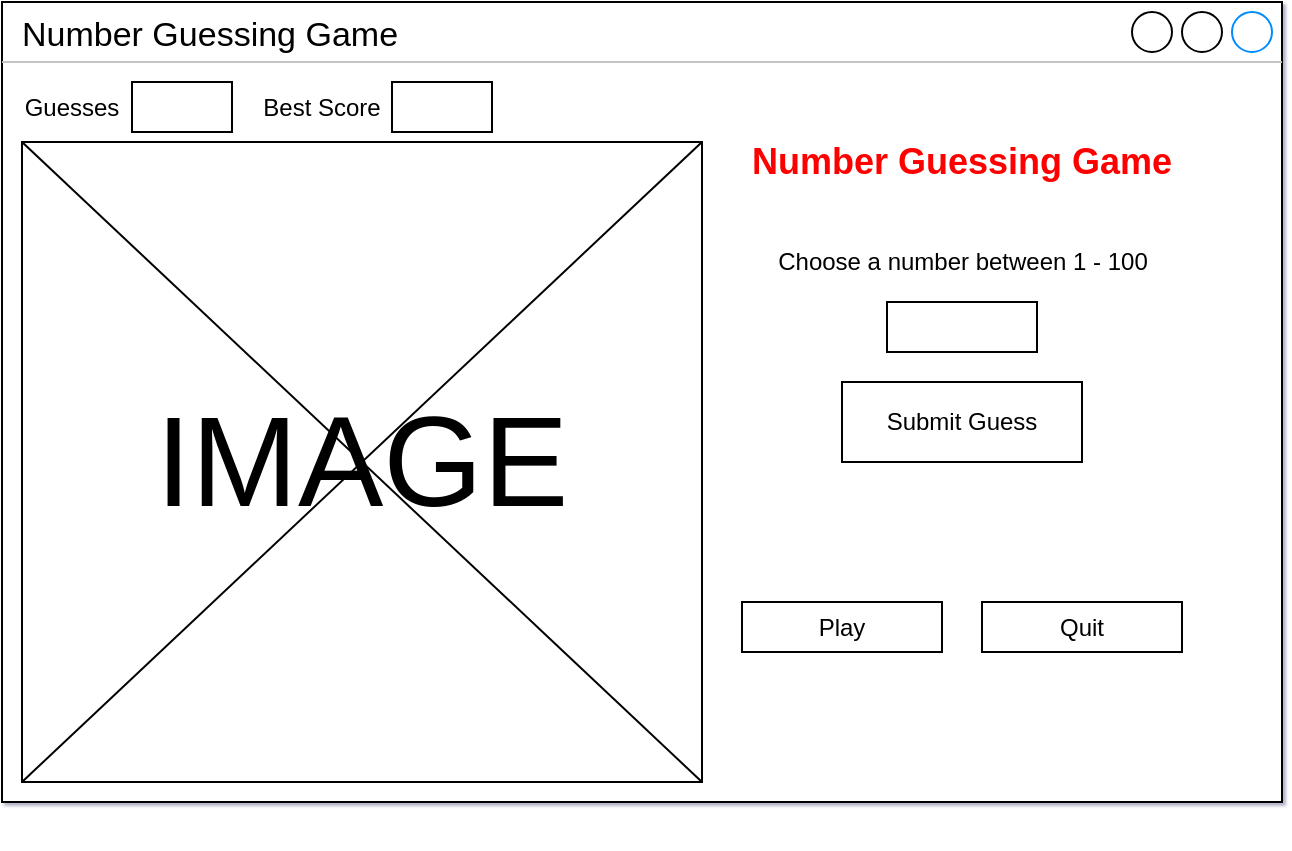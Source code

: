 <mxfile version="13.9.9" type="device"><diagram id="L83NSJXRQkN-n-nObG1i" name="GUI Mockup"><mxGraphModel dx="1955" dy="1243" grid="1" gridSize="10" guides="1" tooltips="1" connect="1" arrows="1" fold="1" page="1" pageScale="1" pageWidth="1100" pageHeight="850" background="none" math="0" shadow="1"><root><mxCell id="0"/><mxCell id="1" parent="0"/><mxCell id="0mgyXMDwNeOA0eQcjHeH-1" value="" style="group" parent="1" vertex="1" connectable="0"><mxGeometry x="230" y="215" width="640" height="420" as="geometry"/></mxCell><mxCell id="eliGBLOTvuGQWFFQvwYx-46" value="Number Guessing Game" style="strokeWidth=1;shadow=0;dashed=0;align=center;html=1;shape=mxgraph.mockup.containers.window;align=left;verticalAlign=top;spacingLeft=8;strokeColor2=#008cff;strokeColor3=#c4c4c4;mainText=;fontSize=17;labelBackgroundColor=none;" parent="0mgyXMDwNeOA0eQcjHeH-1" vertex="1"><mxGeometry width="640" height="400" as="geometry"/></mxCell><mxCell id="eliGBLOTvuGQWFFQvwYx-6" value="&lt;b&gt;&lt;font style=&quot;font-size: 18px&quot; color=&quot;#ff0000&quot;&gt;Number Guessing Game&lt;/font&gt;&lt;/b&gt;" style="text;html=1;strokeColor=none;fillColor=none;align=center;verticalAlign=middle;whiteSpace=wrap;" parent="0mgyXMDwNeOA0eQcjHeH-1" vertex="1"><mxGeometry x="360" y="70" width="240" height="20" as="geometry"/></mxCell><mxCell id="eliGBLOTvuGQWFFQvwYx-7" value="Choose a number between 1 - 100" style="text;html=1;strokeColor=none;fillColor=none;align=center;verticalAlign=middle;" parent="0mgyXMDwNeOA0eQcjHeH-1" vertex="1"><mxGeometry x="380" y="120" width="200" height="20" as="geometry"/></mxCell><mxCell id="eliGBLOTvuGQWFFQvwYx-8" value="" style="whiteSpace=wrap;html=1;" parent="0mgyXMDwNeOA0eQcjHeH-1" vertex="1"><mxGeometry x="442.5" y="150" width="75" height="25" as="geometry"/></mxCell><mxCell id="eliGBLOTvuGQWFFQvwYx-9" value="Submit Guess" style="whiteSpace=wrap;html=1;" parent="0mgyXMDwNeOA0eQcjHeH-1" vertex="1"><mxGeometry x="420" y="190" width="120" height="40" as="geometry"/></mxCell><mxCell id="eliGBLOTvuGQWFFQvwYx-12" value="" style="group;" parent="0mgyXMDwNeOA0eQcjHeH-1" vertex="1" connectable="0"><mxGeometry x="370" y="300" width="220" height="25" as="geometry"/></mxCell><mxCell id="eliGBLOTvuGQWFFQvwYx-10" value="Quit" style="whiteSpace=wrap;html=1;" parent="eliGBLOTvuGQWFFQvwYx-12" vertex="1"><mxGeometry x="120" width="100" height="25" as="geometry"/></mxCell><mxCell id="eliGBLOTvuGQWFFQvwYx-11" value="Play" style="whiteSpace=wrap;html=1;" parent="eliGBLOTvuGQWFFQvwYx-12" vertex="1"><mxGeometry width="100" height="25" as="geometry"/></mxCell><mxCell id="eliGBLOTvuGQWFFQvwYx-14" value="" style="group;" parent="0mgyXMDwNeOA0eQcjHeH-1" vertex="1" connectable="0"><mxGeometry x="20" y="60" width="370" height="25" as="geometry"/></mxCell><mxCell id="eliGBLOTvuGQWFFQvwYx-2" value="Guesses" style="text;html=1;strokeColor=none;fillColor=none;align=center;verticalAlign=middle;whiteSpace=wrap;" parent="eliGBLOTvuGQWFFQvwYx-14" vertex="1"><mxGeometry x="-5" y="-17.5" width="40" height="20" as="geometry"/></mxCell><mxCell id="eliGBLOTvuGQWFFQvwYx-3" value="" style="whiteSpace=wrap;html=1;" parent="eliGBLOTvuGQWFFQvwYx-14" vertex="1"><mxGeometry x="45" y="-20" width="50" height="25" as="geometry"/></mxCell><mxCell id="eliGBLOTvuGQWFFQvwYx-4" value="Best Score" style="text;html=1;strokeColor=none;fillColor=none;align=center;verticalAlign=middle;whiteSpace=wrap;" parent="eliGBLOTvuGQWFFQvwYx-14" vertex="1"><mxGeometry x="105" y="-17.5" width="70" height="20" as="geometry"/></mxCell><mxCell id="eliGBLOTvuGQWFFQvwYx-5" value="" style="whiteSpace=wrap;html=1;" parent="eliGBLOTvuGQWFFQvwYx-14" vertex="1"><mxGeometry x="175" y="-20" width="50" height="25" as="geometry"/></mxCell><mxCell id="eliGBLOTvuGQWFFQvwYx-17" value="" style="group;" parent="0mgyXMDwNeOA0eQcjHeH-1" vertex="1" connectable="0"><mxGeometry x="20" y="100" width="320" height="320" as="geometry"/></mxCell><mxCell id="eliGBLOTvuGQWFFQvwYx-41" value="" style="group;verticalAlign=middle;" parent="0mgyXMDwNeOA0eQcjHeH-1" vertex="1" connectable="0"><mxGeometry x="10" y="70" width="340" height="320" as="geometry"/></mxCell><mxCell id="eliGBLOTvuGQWFFQvwYx-39" value="&lt;font style=&quot;font-size: 64px&quot;&gt;IMAGE&lt;/font&gt;" style="whiteSpace=wrap;html=1;shadow=0;glass=0;" parent="eliGBLOTvuGQWFFQvwYx-41" vertex="1"><mxGeometry width="340.0" height="320" as="geometry"/></mxCell><mxCell id="eliGBLOTvuGQWFFQvwYx-40" value="" style="endArrow=none;html=1;entryX=1;entryY=0;entryDx=0;entryDy=0;exitX=0;exitY=1;exitDx=0;exitDy=0;" parent="eliGBLOTvuGQWFFQvwYx-41" source="eliGBLOTvuGQWFFQvwYx-39" target="eliGBLOTvuGQWFFQvwYx-39" edge="1"><mxGeometry width="50" height="50" relative="1" as="geometry"><mxPoint x="153.548" y="203.636" as="sourcePoint"/><mxPoint x="208.387" y="130.909" as="targetPoint"/></mxGeometry></mxCell><mxCell id="eliGBLOTvuGQWFFQvwYx-42" value="" style="endArrow=none;html=1;entryX=0;entryY=0;entryDx=0;entryDy=0;exitX=1;exitY=1;exitDx=0;exitDy=0;" parent="eliGBLOTvuGQWFFQvwYx-41" source="eliGBLOTvuGQWFFQvwYx-39" target="eliGBLOTvuGQWFFQvwYx-39" edge="1"><mxGeometry width="50" height="50" relative="1" as="geometry"><mxPoint x="124.667" y="130.37" as="sourcePoint"/><mxPoint x="181.333" y="71.111" as="targetPoint"/></mxGeometry></mxCell></root></mxGraphModel></diagram></mxfile>